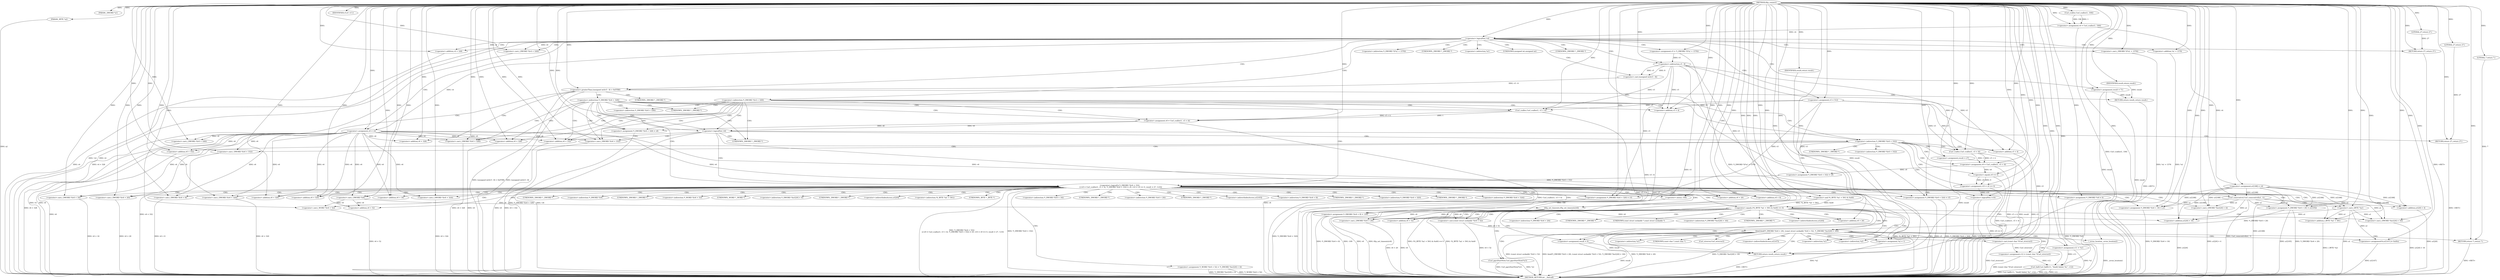 digraph tftp_connect {  
"1000110" [label = "(METHOD,tftp_connect)" ]
"1000382" [label = "(METHOD_RETURN,int __fastcall)" ]
"1000111" [label = "(PARAM,_DWORD *a1)" ]
"1000112" [label = "(PARAM,_BYTE *a2)" ]
"1000123" [label = "(<operator>.assignment,v4 = Curl_ccalloc(1, 336))" ]
"1000125" [label = "(Curl_ccalloc,Curl_ccalloc(1, 336))" ]
"1000128" [label = "(<operator>.assignment,a1[188] = v4)" ]
"1000134" [label = "(<operator>.logicalNot,!v4)" ]
"1000136" [label = "(RETURN,return 27;,return 27;)" ]
"1000137" [label = "(LITERAL,27,return 27;)" ]
"1000138" [label = "(<operator>.assignment,v5 = *(_DWORD *)(*a1 + 1576))" ]
"1000141" [label = "(<operator>.cast,(_DWORD *)(*a1 + 1576))" ]
"1000143" [label = "(<operator>.addition,*a1 + 1576)" ]
"1000147" [label = "(<operator>.assignment,v6 = v4)" ]
"1000151" [label = "(IDENTIFIER,v5,if ( v5 ))" ]
"1000153" [label = "(<operator>.assignment,result = 71)" ]
"1000157" [label = "(<operator>.greaterThan,(unsigned int)(v5 - 8) > 0xFFB0)" ]
"1000158" [label = "(<operator>.cast,(unsigned int)(v5 - 8))" ]
"1000160" [label = "(<operator>.subtraction,v5 - 8)" ]
"1000164" [label = "(RETURN,return result;,return result;)" ]
"1000165" [label = "(IDENTIFIER,result,return result;)" ]
"1000168" [label = "(<operator>.cast,(_DWORD *)(v6 + 328))" ]
"1000170" [label = "(<operator>.addition,v6 + 328)" ]
"1000176" [label = "(<operator>.assignment,v5 = 512)" ]
"1000181" [label = "(<operator>.cast,(_DWORD *)(v4 + 328))" ]
"1000183" [label = "(<operator>.addition,v4 + 328)" ]
"1000187" [label = "(<operator>.assignment,v8 = Curl_ccalloc(1, v5 + 4))" ]
"1000189" [label = "(Curl_ccalloc,Curl_ccalloc(1, v5 + 4))" ]
"1000191" [label = "(<operator>.addition,v5 + 4)" ]
"1000194" [label = "(<operator>.assignment,*(_DWORD *)(v6 + 328) = v8)" ]
"1000196" [label = "(<operator>.cast,(_DWORD *)(v6 + 328))" ]
"1000198" [label = "(<operator>.addition,v6 + 328)" ]
"1000203" [label = "(<operator>.logicalNot,!v8)" ]
"1000205" [label = "(RETURN,return 27;,return 27;)" ]
"1000206" [label = "(LITERAL,27,return 27;)" ]
"1000209" [label = "(<operator>.logicalOr,*(_DWORD *)(v6 + 332)\n    || (v9 = Curl_ccalloc(1, v5 + 4), *(_DWORD *)(v6 + 332) = v9, v10 = v9 == 0, result = 27, !v10))" ]
"1000211" [label = "(<operator>.cast,(_DWORD *)(v6 + 332))" ]
"1000213" [label = "(<operator>.addition,v6 + 332)" ]
"1000217" [label = "(<operator>.assignment,v9 = Curl_ccalloc(1, v5 + 4))" ]
"1000219" [label = "(Curl_ccalloc,Curl_ccalloc(1, v5 + 4))" ]
"1000221" [label = "(<operator>.addition,v5 + 4)" ]
"1000225" [label = "(<operator>.assignment,*(_DWORD *)(v6 + 332) = v9)" ]
"1000227" [label = "(<operator>.cast,(_DWORD *)(v6 + 332))" ]
"1000229" [label = "(<operator>.addition,v6 + 332)" ]
"1000234" [label = "(<operator>.assignment,v10 = v9 == 0)" ]
"1000236" [label = "(<operator>.equals,v9 == 0)" ]
"1000240" [label = "(<operator>.assignment,result = 27)" ]
"1000243" [label = "(<operator>.logicalNot,!v10)" ]
"1000246" [label = "(Curl_conncontrol,Curl_conncontrol(a1, 1))" ]
"1000249" [label = "(<operator>.assignment,*(_DWORD *)(v6 + 16) = a1)" ]
"1000251" [label = "(<operator>.cast,(_DWORD *)(v6 + 16))" ]
"1000253" [label = "(<operator>.addition,v6 + 16)" ]
"1000257" [label = "(<operator>.assignment,*(_DWORD *)(v6 + 20) = a1[105])" ]
"1000259" [label = "(<operator>.cast,(_DWORD *)(v6 + 20))" ]
"1000261" [label = "(<operator>.addition,v6 + 20)" ]
"1000267" [label = "(<operator>.assignment,*(_DWORD *)(v6 + 8) = -100)" ]
"1000269" [label = "(<operator>.cast,(_DWORD *)(v6 + 8))" ]
"1000271" [label = "(<operator>.addition,v6 + 8)" ]
"1000274" [label = "(<operator>.minus,-100)" ]
"1000276" [label = "(<operator>.assignment,*(_DWORD *)(v6 + 320) = v5)" ]
"1000278" [label = "(<operator>.cast,(_DWORD *)(v6 + 320))" ]
"1000280" [label = "(<operator>.addition,v6 + 320)" ]
"1000284" [label = "(<operator>.assignment,*(_DWORD *)(v6 + 324) = v5)" ]
"1000286" [label = "(<operator>.cast,(_DWORD *)(v6 + 324))" ]
"1000288" [label = "(<operator>.addition,v6 + 324)" ]
"1000292" [label = "(<operator>.assignment,*(_DWORD *)v6 = 0)" ]
"1000294" [label = "(<operator>.cast,(_DWORD *)v6)" ]
"1000298" [label = "(<operator>.assignment,*(_WORD *)(v6 + 52) = *(_DWORD *)(a1[20] + 4))" ]
"1000300" [label = "(<operator>.cast,(_WORD *)(v6 + 52))" ]
"1000302" [label = "(<operator>.addition,v6 + 52)" ]
"1000306" [label = "(<operator>.cast,(_DWORD *)(a1[20] + 4))" ]
"1000308" [label = "(<operator>.addition,a1[20] + 4)" ]
"1000313" [label = "(tftp_set_timeouts,tftp_set_timeouts(v6))" ]
"1000316" [label = "(<operator>.equals,(*((_BYTE *)a1 + 591) & 0x40) == 0)" ]
"1000317" [label = "(<operator>.and,*((_BYTE *)a1 + 591) & 0x40)" ]
"1000319" [label = "(<operator>.addition,(_BYTE *)a1 + 591)" ]
"1000320" [label = "(<operator>.cast,(_BYTE *)a1)" ]
"1000328" [label = "(bind,bind(*(_DWORD *)(v6 + 20), (const struct sockaddr *)(v6 + 52), *(_DWORD *)(a1[20] + 16)))" ]
"1000330" [label = "(<operator>.cast,(_DWORD *)(v6 + 20))" ]
"1000332" [label = "(<operator>.addition,v6 + 20)" ]
"1000335" [label = "(<operator>.cast,(const struct sockaddr *)(v6 + 52))" ]
"1000337" [label = "(<operator>.addition,v6 + 52)" ]
"1000341" [label = "(<operator>.cast,(_DWORD *)(a1[20] + 16))" ]
"1000343" [label = "(<operator>.addition,a1[20] + 16)" ]
"1000349" [label = "(<operator>.assignment,v11 = *a1)" ]
"1000353" [label = "(_errno_location,_errno_location())" ]
"1000354" [label = "(<operator>.assignment,v12 = (const char *)Curl_strerror())" ]
"1000356" [label = "(<operator>.cast,(const char *)Curl_strerror())" ]
"1000359" [label = "(Curl_failf,Curl_failf(v11, \"bind() failed; %s\", v12))" ]
"1000363" [label = "(RETURN,return 7;,return 7;)" ]
"1000364" [label = "(LITERAL,7,return 7;)" ]
"1000365" [label = "(<operators>.assignmentOr,a1[147] |= 0x40u)" ]
"1000370" [label = "(Curl_pgrsStartNow,Curl_pgrsStartNow(*a1))" ]
"1000373" [label = "(<operator>.assignment,*a2 = 1)" ]
"1000377" [label = "(<operator>.assignment,result = 0)" ]
"1000380" [label = "(RETURN,return result;,return result;)" ]
"1000381" [label = "(IDENTIFIER,result,return result;)" ]
"1000140" [label = "(<operator>.indirection,*(_DWORD *)(*a1 + 1576))" ]
"1000142" [label = "(UNKNOWN,_DWORD *,_DWORD *)" ]
"1000144" [label = "(<operator>.indirection,*a1)" ]
"1000159" [label = "(UNKNOWN,unsigned int,unsigned int)" ]
"1000167" [label = "(<operator>.indirection,*(_DWORD *)(v6 + 328))" ]
"1000169" [label = "(UNKNOWN,_DWORD *,_DWORD *)" ]
"1000180" [label = "(<operator>.indirection,*(_DWORD *)(v4 + 328))" ]
"1000182" [label = "(UNKNOWN,_DWORD *,_DWORD *)" ]
"1000195" [label = "(<operator>.indirection,*(_DWORD *)(v6 + 328))" ]
"1000197" [label = "(UNKNOWN,_DWORD *,_DWORD *)" ]
"1000210" [label = "(<operator>.indirection,*(_DWORD *)(v6 + 332))" ]
"1000212" [label = "(UNKNOWN,_DWORD *,_DWORD *)" ]
"1000226" [label = "(<operator>.indirection,*(_DWORD *)(v6 + 332))" ]
"1000228" [label = "(UNKNOWN,_DWORD *,_DWORD *)" ]
"1000250" [label = "(<operator>.indirection,*(_DWORD *)(v6 + 16))" ]
"1000252" [label = "(UNKNOWN,_DWORD *,_DWORD *)" ]
"1000258" [label = "(<operator>.indirection,*(_DWORD *)(v6 + 20))" ]
"1000260" [label = "(UNKNOWN,_DWORD *,_DWORD *)" ]
"1000264" [label = "(<operator>.indirectIndexAccess,a1[105])" ]
"1000268" [label = "(<operator>.indirection,*(_DWORD *)(v6 + 8))" ]
"1000270" [label = "(UNKNOWN,_DWORD *,_DWORD *)" ]
"1000277" [label = "(<operator>.indirection,*(_DWORD *)(v6 + 320))" ]
"1000279" [label = "(UNKNOWN,_DWORD *,_DWORD *)" ]
"1000285" [label = "(<operator>.indirection,*(_DWORD *)(v6 + 324))" ]
"1000287" [label = "(UNKNOWN,_DWORD *,_DWORD *)" ]
"1000293" [label = "(<operator>.indirection,*(_DWORD *)v6)" ]
"1000295" [label = "(UNKNOWN,_DWORD *,_DWORD *)" ]
"1000299" [label = "(<operator>.indirection,*(_WORD *)(v6 + 52))" ]
"1000301" [label = "(UNKNOWN,_WORD *,_WORD *)" ]
"1000305" [label = "(<operator>.indirection,*(_DWORD *)(a1[20] + 4))" ]
"1000307" [label = "(UNKNOWN,_DWORD *,_DWORD *)" ]
"1000309" [label = "(<operator>.indirectIndexAccess,a1[20])" ]
"1000318" [label = "(<operator>.indirection,*((_BYTE *)a1 + 591))" ]
"1000321" [label = "(UNKNOWN,_BYTE *,_BYTE *)" ]
"1000329" [label = "(<operator>.indirection,*(_DWORD *)(v6 + 20))" ]
"1000331" [label = "(UNKNOWN,_DWORD *,_DWORD *)" ]
"1000336" [label = "(UNKNOWN,const struct sockaddr *,const struct sockaddr *)" ]
"1000340" [label = "(<operator>.indirection,*(_DWORD *)(a1[20] + 16))" ]
"1000342" [label = "(UNKNOWN,_DWORD *,_DWORD *)" ]
"1000344" [label = "(<operator>.indirectIndexAccess,a1[20])" ]
"1000351" [label = "(<operator>.indirection,*a1)" ]
"1000357" [label = "(UNKNOWN,const char *,const char *)" ]
"1000358" [label = "(Curl_strerror,Curl_strerror())" ]
"1000366" [label = "(<operator>.indirectIndexAccess,a1[147])" ]
"1000371" [label = "(<operator>.indirection,*a1)" ]
"1000374" [label = "(<operator>.indirection,*a2)" ]
  "1000143" -> "1000382"  [ label = "DDG: *a1"] 
  "1000243" -> "1000382"  [ label = "DDG: !v10"] 
  "1000160" -> "1000382"  [ label = "DDG: v5"] 
  "1000141" -> "1000382"  [ label = "DDG: *a1 + 1576"] 
  "1000373" -> "1000382"  [ label = "DDG: *a2"] 
  "1000316" -> "1000382"  [ label = "DDG: (*((_BYTE *)a1 + 591) & 0x40) == 0"] 
  "1000189" -> "1000382"  [ label = "DDG: v5 + 4"] 
  "1000328" -> "1000382"  [ label = "DDG: (const struct sockaddr *)(v6 + 52)"] 
  "1000320" -> "1000382"  [ label = "DDG: a1"] 
  "1000198" -> "1000382"  [ label = "DDG: v6"] 
  "1000203" -> "1000382"  [ label = "DDG: !v8"] 
  "1000187" -> "1000382"  [ label = "DDG: Curl_ccalloc(1, v5 + 4)"] 
  "1000243" -> "1000382"  [ label = "DDG: v10"] 
  "1000343" -> "1000382"  [ label = "DDG: a1[20]"] 
  "1000353" -> "1000382"  [ label = "DDG: _errno_location()"] 
  "1000335" -> "1000382"  [ label = "DDG: v6 + 52"] 
  "1000306" -> "1000382"  [ label = "DDG: a1[20] + 4"] 
  "1000183" -> "1000382"  [ label = "DDG: v4"] 
  "1000211" -> "1000382"  [ label = "DDG: v6 + 332"] 
  "1000349" -> "1000382"  [ label = "DDG: *a1"] 
  "1000257" -> "1000382"  [ label = "DDG: *(_DWORD *)(v6 + 20)"] 
  "1000229" -> "1000382"  [ label = "DDG: v6"] 
  "1000246" -> "1000382"  [ label = "DDG: Curl_conncontrol(a1, 1)"] 
  "1000157" -> "1000382"  [ label = "DDG: (unsigned int)(v5 - 8) > 0xFFB0"] 
  "1000313" -> "1000382"  [ label = "DDG: tftp_set_timeouts(v6)"] 
  "1000227" -> "1000382"  [ label = "DDG: v6 + 332"] 
  "1000219" -> "1000382"  [ label = "DDG: v5 + 4"] 
  "1000354" -> "1000382"  [ label = "DDG: (const char *)Curl_strerror()"] 
  "1000319" -> "1000382"  [ label = "DDG: (_BYTE *)a1"] 
  "1000267" -> "1000382"  [ label = "DDG: -100"] 
  "1000134" -> "1000382"  [ label = "DDG: !v4"] 
  "1000370" -> "1000382"  [ label = "DDG: Curl_pgrsStartNow(*a1)"] 
  "1000213" -> "1000382"  [ label = "DDG: v6"] 
  "1000240" -> "1000382"  [ label = "DDG: result"] 
  "1000300" -> "1000382"  [ label = "DDG: v6 + 52"] 
  "1000249" -> "1000382"  [ label = "DDG: *(_DWORD *)(v6 + 16)"] 
  "1000267" -> "1000382"  [ label = "DDG: *(_DWORD *)(v6 + 8)"] 
  "1000181" -> "1000382"  [ label = "DDG: v4 + 328"] 
  "1000147" -> "1000382"  [ label = "DDG: v4"] 
  "1000203" -> "1000382"  [ label = "DDG: v8"] 
  "1000147" -> "1000382"  [ label = "DDG: v6"] 
  "1000251" -> "1000382"  [ label = "DDG: v6 + 16"] 
  "1000234" -> "1000382"  [ label = "DDG: v9 == 0"] 
  "1000157" -> "1000382"  [ label = "DDG: (unsigned int)(v5 - 8)"] 
  "1000236" -> "1000382"  [ label = "DDG: v9"] 
  "1000276" -> "1000382"  [ label = "DDG: *(_DWORD *)(v6 + 320)"] 
  "1000269" -> "1000382"  [ label = "DDG: v6 + 8"] 
  "1000377" -> "1000382"  [ label = "DDG: result"] 
  "1000292" -> "1000382"  [ label = "DDG: *(_DWORD *)v6"] 
  "1000286" -> "1000382"  [ label = "DDG: v6 + 324"] 
  "1000359" -> "1000382"  [ label = "DDG: Curl_failf(v11, \"bind() failed; %s\", v12)"] 
  "1000221" -> "1000382"  [ label = "DDG: v5"] 
  "1000313" -> "1000382"  [ label = "DDG: v6"] 
  "1000259" -> "1000382"  [ label = "DDG: v6 + 20"] 
  "1000341" -> "1000382"  [ label = "DDG: a1[20] + 16"] 
  "1000168" -> "1000382"  [ label = "DDG: v6 + 328"] 
  "1000284" -> "1000382"  [ label = "DDG: v5"] 
  "1000365" -> "1000382"  [ label = "DDG: a1[147]"] 
  "1000196" -> "1000382"  [ label = "DDG: v6 + 328"] 
  "1000316" -> "1000382"  [ label = "DDG: *((_BYTE *)a1 + 591) & 0x40"] 
  "1000330" -> "1000382"  [ label = "DDG: v6 + 20"] 
  "1000209" -> "1000382"  [ label = "DDG: *(_DWORD *)(v6 + 332)\n    || (v9 = Curl_ccalloc(1, v5 + 4), *(_DWORD *)(v6 + 332) = v9, v10 = v9 == 0, result = 27, !v10)"] 
  "1000134" -> "1000382"  [ label = "DDG: v4"] 
  "1000123" -> "1000382"  [ label = "DDG: Curl_ccalloc(1, 336)"] 
  "1000191" -> "1000382"  [ label = "DDG: v5"] 
  "1000278" -> "1000382"  [ label = "DDG: v6 + 320"] 
  "1000328" -> "1000382"  [ label = "DDG: bind(*(_DWORD *)(v6 + 20), (const struct sockaddr *)(v6 + 52), *(_DWORD *)(a1[20] + 16))"] 
  "1000328" -> "1000382"  [ label = "DDG: *(_DWORD *)(v6 + 20)"] 
  "1000176" -> "1000382"  [ label = "DDG: v5"] 
  "1000298" -> "1000382"  [ label = "DDG: *(_WORD *)(v6 + 52)"] 
  "1000138" -> "1000382"  [ label = "DDG: *(_DWORD *)(*a1 + 1576)"] 
  "1000257" -> "1000382"  [ label = "DDG: a1[105]"] 
  "1000298" -> "1000382"  [ label = "DDG: *(_DWORD *)(a1[20] + 4)"] 
  "1000128" -> "1000382"  [ label = "DDG: a1[188]"] 
  "1000209" -> "1000382"  [ label = "DDG: *(_DWORD *)(v6 + 332)"] 
  "1000112" -> "1000382"  [ label = "DDG: a2"] 
  "1000158" -> "1000382"  [ label = "DDG: v5 - 8"] 
  "1000328" -> "1000382"  [ label = "DDG: *(_DWORD *)(a1[20] + 16)"] 
  "1000308" -> "1000382"  [ label = "DDG: a1[20]"] 
  "1000194" -> "1000382"  [ label = "DDG: *(_DWORD *)(v6 + 328)"] 
  "1000317" -> "1000382"  [ label = "DDG: *((_BYTE *)a1 + 591)"] 
  "1000153" -> "1000382"  [ label = "DDG: result"] 
  "1000370" -> "1000382"  [ label = "DDG: *a1"] 
  "1000337" -> "1000382"  [ label = "DDG: v6"] 
  "1000356" -> "1000382"  [ label = "DDG: Curl_strerror()"] 
  "1000359" -> "1000382"  [ label = "DDG: v12"] 
  "1000284" -> "1000382"  [ label = "DDG: *(_DWORD *)(v6 + 324)"] 
  "1000217" -> "1000382"  [ label = "DDG: Curl_ccalloc(1, v5 + 4)"] 
  "1000359" -> "1000382"  [ label = "DDG: v11"] 
  "1000205" -> "1000382"  [ label = "DDG: <RET>"] 
  "1000136" -> "1000382"  [ label = "DDG: <RET>"] 
  "1000380" -> "1000382"  [ label = "DDG: <RET>"] 
  "1000363" -> "1000382"  [ label = "DDG: <RET>"] 
  "1000164" -> "1000382"  [ label = "DDG: <RET>"] 
  "1000110" -> "1000111"  [ label = "DDG: "] 
  "1000110" -> "1000112"  [ label = "DDG: "] 
  "1000125" -> "1000123"  [ label = "DDG: 1"] 
  "1000125" -> "1000123"  [ label = "DDG: 336"] 
  "1000110" -> "1000123"  [ label = "DDG: "] 
  "1000110" -> "1000125"  [ label = "DDG: "] 
  "1000123" -> "1000128"  [ label = "DDG: v4"] 
  "1000110" -> "1000128"  [ label = "DDG: "] 
  "1000110" -> "1000134"  [ label = "DDG: "] 
  "1000123" -> "1000134"  [ label = "DDG: v4"] 
  "1000137" -> "1000136"  [ label = "DDG: 27"] 
  "1000110" -> "1000136"  [ label = "DDG: "] 
  "1000110" -> "1000137"  [ label = "DDG: "] 
  "1000110" -> "1000138"  [ label = "DDG: "] 
  "1000110" -> "1000141"  [ label = "DDG: "] 
  "1000110" -> "1000143"  [ label = "DDG: "] 
  "1000134" -> "1000147"  [ label = "DDG: v4"] 
  "1000110" -> "1000147"  [ label = "DDG: "] 
  "1000110" -> "1000151"  [ label = "DDG: "] 
  "1000110" -> "1000153"  [ label = "DDG: "] 
  "1000158" -> "1000157"  [ label = "DDG: v5 - 8"] 
  "1000160" -> "1000158"  [ label = "DDG: v5"] 
  "1000160" -> "1000158"  [ label = "DDG: 8"] 
  "1000138" -> "1000160"  [ label = "DDG: v5"] 
  "1000110" -> "1000160"  [ label = "DDG: "] 
  "1000110" -> "1000157"  [ label = "DDG: "] 
  "1000165" -> "1000164"  [ label = "DDG: result"] 
  "1000153" -> "1000164"  [ label = "DDG: result"] 
  "1000110" -> "1000165"  [ label = "DDG: "] 
  "1000147" -> "1000168"  [ label = "DDG: v6"] 
  "1000110" -> "1000168"  [ label = "DDG: "] 
  "1000147" -> "1000170"  [ label = "DDG: v6"] 
  "1000110" -> "1000170"  [ label = "DDG: "] 
  "1000110" -> "1000176"  [ label = "DDG: "] 
  "1000110" -> "1000181"  [ label = "DDG: "] 
  "1000134" -> "1000181"  [ label = "DDG: v4"] 
  "1000110" -> "1000183"  [ label = "DDG: "] 
  "1000134" -> "1000183"  [ label = "DDG: v4"] 
  "1000189" -> "1000187"  [ label = "DDG: 1"] 
  "1000189" -> "1000187"  [ label = "DDG: v5 + 4"] 
  "1000110" -> "1000187"  [ label = "DDG: "] 
  "1000110" -> "1000189"  [ label = "DDG: "] 
  "1000160" -> "1000189"  [ label = "DDG: v5"] 
  "1000176" -> "1000189"  [ label = "DDG: v5"] 
  "1000160" -> "1000191"  [ label = "DDG: v5"] 
  "1000176" -> "1000191"  [ label = "DDG: v5"] 
  "1000110" -> "1000191"  [ label = "DDG: "] 
  "1000187" -> "1000194"  [ label = "DDG: v8"] 
  "1000110" -> "1000194"  [ label = "DDG: "] 
  "1000147" -> "1000196"  [ label = "DDG: v6"] 
  "1000110" -> "1000196"  [ label = "DDG: "] 
  "1000147" -> "1000198"  [ label = "DDG: v6"] 
  "1000110" -> "1000198"  [ label = "DDG: "] 
  "1000110" -> "1000203"  [ label = "DDG: "] 
  "1000187" -> "1000203"  [ label = "DDG: v8"] 
  "1000206" -> "1000205"  [ label = "DDG: 27"] 
  "1000110" -> "1000205"  [ label = "DDG: "] 
  "1000110" -> "1000206"  [ label = "DDG: "] 
  "1000225" -> "1000209"  [ label = "DDG: *(_DWORD *)(v6 + 332)"] 
  "1000147" -> "1000211"  [ label = "DDG: v6"] 
  "1000110" -> "1000211"  [ label = "DDG: "] 
  "1000147" -> "1000213"  [ label = "DDG: v6"] 
  "1000110" -> "1000213"  [ label = "DDG: "] 
  "1000219" -> "1000217"  [ label = "DDG: 1"] 
  "1000219" -> "1000217"  [ label = "DDG: v5 + 4"] 
  "1000110" -> "1000217"  [ label = "DDG: "] 
  "1000110" -> "1000219"  [ label = "DDG: "] 
  "1000160" -> "1000219"  [ label = "DDG: v5"] 
  "1000176" -> "1000219"  [ label = "DDG: v5"] 
  "1000160" -> "1000221"  [ label = "DDG: v5"] 
  "1000176" -> "1000221"  [ label = "DDG: v5"] 
  "1000110" -> "1000221"  [ label = "DDG: "] 
  "1000217" -> "1000225"  [ label = "DDG: v9"] 
  "1000110" -> "1000225"  [ label = "DDG: "] 
  "1000110" -> "1000227"  [ label = "DDG: "] 
  "1000147" -> "1000227"  [ label = "DDG: v6"] 
  "1000110" -> "1000229"  [ label = "DDG: "] 
  "1000147" -> "1000229"  [ label = "DDG: v6"] 
  "1000236" -> "1000234"  [ label = "DDG: v9"] 
  "1000236" -> "1000234"  [ label = "DDG: 0"] 
  "1000110" -> "1000234"  [ label = "DDG: "] 
  "1000110" -> "1000236"  [ label = "DDG: "] 
  "1000217" -> "1000236"  [ label = "DDG: v9"] 
  "1000110" -> "1000240"  [ label = "DDG: "] 
  "1000234" -> "1000243"  [ label = "DDG: v10"] 
  "1000110" -> "1000243"  [ label = "DDG: "] 
  "1000128" -> "1000246"  [ label = "DDG: a1[188]"] 
  "1000110" -> "1000246"  [ label = "DDG: "] 
  "1000246" -> "1000249"  [ label = "DDG: a1"] 
  "1000128" -> "1000249"  [ label = "DDG: a1[188]"] 
  "1000110" -> "1000249"  [ label = "DDG: "] 
  "1000110" -> "1000251"  [ label = "DDG: "] 
  "1000147" -> "1000251"  [ label = "DDG: v6"] 
  "1000110" -> "1000253"  [ label = "DDG: "] 
  "1000147" -> "1000253"  [ label = "DDG: v6"] 
  "1000246" -> "1000257"  [ label = "DDG: a1"] 
  "1000128" -> "1000257"  [ label = "DDG: a1[188]"] 
  "1000110" -> "1000257"  [ label = "DDG: "] 
  "1000110" -> "1000259"  [ label = "DDG: "] 
  "1000147" -> "1000259"  [ label = "DDG: v6"] 
  "1000110" -> "1000261"  [ label = "DDG: "] 
  "1000147" -> "1000261"  [ label = "DDG: v6"] 
  "1000274" -> "1000267"  [ label = "DDG: 100"] 
  "1000110" -> "1000269"  [ label = "DDG: "] 
  "1000147" -> "1000269"  [ label = "DDG: v6"] 
  "1000110" -> "1000271"  [ label = "DDG: "] 
  "1000147" -> "1000271"  [ label = "DDG: v6"] 
  "1000110" -> "1000274"  [ label = "DDG: "] 
  "1000160" -> "1000276"  [ label = "DDG: v5"] 
  "1000176" -> "1000276"  [ label = "DDG: v5"] 
  "1000110" -> "1000276"  [ label = "DDG: "] 
  "1000110" -> "1000278"  [ label = "DDG: "] 
  "1000147" -> "1000278"  [ label = "DDG: v6"] 
  "1000110" -> "1000280"  [ label = "DDG: "] 
  "1000147" -> "1000280"  [ label = "DDG: v6"] 
  "1000110" -> "1000284"  [ label = "DDG: "] 
  "1000160" -> "1000284"  [ label = "DDG: v5"] 
  "1000176" -> "1000284"  [ label = "DDG: v5"] 
  "1000110" -> "1000286"  [ label = "DDG: "] 
  "1000147" -> "1000286"  [ label = "DDG: v6"] 
  "1000110" -> "1000288"  [ label = "DDG: "] 
  "1000147" -> "1000288"  [ label = "DDG: v6"] 
  "1000110" -> "1000292"  [ label = "DDG: "] 
  "1000110" -> "1000294"  [ label = "DDG: "] 
  "1000147" -> "1000294"  [ label = "DDG: v6"] 
  "1000294" -> "1000300"  [ label = "DDG: v6"] 
  "1000110" -> "1000300"  [ label = "DDG: "] 
  "1000294" -> "1000302"  [ label = "DDG: v6"] 
  "1000110" -> "1000302"  [ label = "DDG: "] 
  "1000246" -> "1000306"  [ label = "DDG: a1"] 
  "1000128" -> "1000306"  [ label = "DDG: a1[188]"] 
  "1000110" -> "1000306"  [ label = "DDG: "] 
  "1000246" -> "1000308"  [ label = "DDG: a1"] 
  "1000128" -> "1000308"  [ label = "DDG: a1[188]"] 
  "1000110" -> "1000308"  [ label = "DDG: "] 
  "1000110" -> "1000313"  [ label = "DDG: "] 
  "1000294" -> "1000313"  [ label = "DDG: v6"] 
  "1000317" -> "1000316"  [ label = "DDG: *((_BYTE *)a1 + 591)"] 
  "1000317" -> "1000316"  [ label = "DDG: 0x40"] 
  "1000320" -> "1000319"  [ label = "DDG: a1"] 
  "1000128" -> "1000320"  [ label = "DDG: a1[188]"] 
  "1000110" -> "1000320"  [ label = "DDG: "] 
  "1000246" -> "1000320"  [ label = "DDG: a1"] 
  "1000110" -> "1000319"  [ label = "DDG: "] 
  "1000110" -> "1000317"  [ label = "DDG: "] 
  "1000110" -> "1000316"  [ label = "DDG: "] 
  "1000257" -> "1000328"  [ label = "DDG: *(_DWORD *)(v6 + 20)"] 
  "1000313" -> "1000330"  [ label = "DDG: v6"] 
  "1000110" -> "1000330"  [ label = "DDG: "] 
  "1000313" -> "1000332"  [ label = "DDG: v6"] 
  "1000110" -> "1000332"  [ label = "DDG: "] 
  "1000335" -> "1000328"  [ label = "DDG: v6 + 52"] 
  "1000110" -> "1000335"  [ label = "DDG: "] 
  "1000313" -> "1000335"  [ label = "DDG: v6"] 
  "1000110" -> "1000337"  [ label = "DDG: "] 
  "1000313" -> "1000337"  [ label = "DDG: v6"] 
  "1000320" -> "1000341"  [ label = "DDG: a1"] 
  "1000246" -> "1000341"  [ label = "DDG: a1"] 
  "1000128" -> "1000341"  [ label = "DDG: a1[188]"] 
  "1000110" -> "1000341"  [ label = "DDG: "] 
  "1000320" -> "1000343"  [ label = "DDG: a1"] 
  "1000246" -> "1000343"  [ label = "DDG: a1"] 
  "1000128" -> "1000343"  [ label = "DDG: a1[188]"] 
  "1000110" -> "1000343"  [ label = "DDG: "] 
  "1000110" -> "1000349"  [ label = "DDG: "] 
  "1000110" -> "1000353"  [ label = "DDG: "] 
  "1000356" -> "1000354"  [ label = "DDG: Curl_strerror()"] 
  "1000110" -> "1000354"  [ label = "DDG: "] 
  "1000110" -> "1000356"  [ label = "DDG: "] 
  "1000349" -> "1000359"  [ label = "DDG: v11"] 
  "1000110" -> "1000359"  [ label = "DDG: "] 
  "1000354" -> "1000359"  [ label = "DDG: v12"] 
  "1000364" -> "1000363"  [ label = "DDG: 7"] 
  "1000110" -> "1000363"  [ label = "DDG: "] 
  "1000110" -> "1000364"  [ label = "DDG: "] 
  "1000110" -> "1000365"  [ label = "DDG: "] 
  "1000320" -> "1000365"  [ label = "DDG: a1"] 
  "1000110" -> "1000373"  [ label = "DDG: "] 
  "1000110" -> "1000377"  [ label = "DDG: "] 
  "1000381" -> "1000380"  [ label = "DDG: result"] 
  "1000240" -> "1000380"  [ label = "DDG: result"] 
  "1000377" -> "1000380"  [ label = "DDG: result"] 
  "1000153" -> "1000380"  [ label = "DDG: result"] 
  "1000110" -> "1000381"  [ label = "DDG: "] 
  "1000134" -> "1000144"  [ label = "CDG: "] 
  "1000134" -> "1000143"  [ label = "CDG: "] 
  "1000134" -> "1000142"  [ label = "CDG: "] 
  "1000134" -> "1000141"  [ label = "CDG: "] 
  "1000134" -> "1000140"  [ label = "CDG: "] 
  "1000134" -> "1000138"  [ label = "CDG: "] 
  "1000134" -> "1000136"  [ label = "CDG: "] 
  "1000134" -> "1000147"  [ label = "CDG: "] 
  "1000134" -> "1000160"  [ label = "CDG: "] 
  "1000134" -> "1000159"  [ label = "CDG: "] 
  "1000134" -> "1000158"  [ label = "CDG: "] 
  "1000134" -> "1000157"  [ label = "CDG: "] 
  "1000134" -> "1000153"  [ label = "CDG: "] 
  "1000134" -> "1000176"  [ label = "CDG: "] 
  "1000134" -> "1000183"  [ label = "CDG: "] 
  "1000134" -> "1000182"  [ label = "CDG: "] 
  "1000134" -> "1000181"  [ label = "CDG: "] 
  "1000134" -> "1000180"  [ label = "CDG: "] 
  "1000157" -> "1000170"  [ label = "CDG: "] 
  "1000157" -> "1000169"  [ label = "CDG: "] 
  "1000157" -> "1000168"  [ label = "CDG: "] 
  "1000157" -> "1000167"  [ label = "CDG: "] 
  "1000157" -> "1000164"  [ label = "CDG: "] 
  "1000167" -> "1000191"  [ label = "CDG: "] 
  "1000167" -> "1000189"  [ label = "CDG: "] 
  "1000167" -> "1000187"  [ label = "CDG: "] 
  "1000167" -> "1000203"  [ label = "CDG: "] 
  "1000167" -> "1000198"  [ label = "CDG: "] 
  "1000167" -> "1000197"  [ label = "CDG: "] 
  "1000167" -> "1000196"  [ label = "CDG: "] 
  "1000167" -> "1000195"  [ label = "CDG: "] 
  "1000167" -> "1000194"  [ label = "CDG: "] 
  "1000167" -> "1000213"  [ label = "CDG: "] 
  "1000167" -> "1000212"  [ label = "CDG: "] 
  "1000167" -> "1000211"  [ label = "CDG: "] 
  "1000167" -> "1000210"  [ label = "CDG: "] 
  "1000167" -> "1000209"  [ label = "CDG: "] 
  "1000180" -> "1000191"  [ label = "CDG: "] 
  "1000180" -> "1000189"  [ label = "CDG: "] 
  "1000180" -> "1000187"  [ label = "CDG: "] 
  "1000180" -> "1000203"  [ label = "CDG: "] 
  "1000180" -> "1000198"  [ label = "CDG: "] 
  "1000180" -> "1000197"  [ label = "CDG: "] 
  "1000180" -> "1000196"  [ label = "CDG: "] 
  "1000180" -> "1000195"  [ label = "CDG: "] 
  "1000180" -> "1000194"  [ label = "CDG: "] 
  "1000180" -> "1000213"  [ label = "CDG: "] 
  "1000180" -> "1000212"  [ label = "CDG: "] 
  "1000180" -> "1000211"  [ label = "CDG: "] 
  "1000180" -> "1000210"  [ label = "CDG: "] 
  "1000180" -> "1000209"  [ label = "CDG: "] 
  "1000203" -> "1000205"  [ label = "CDG: "] 
  "1000203" -> "1000213"  [ label = "CDG: "] 
  "1000203" -> "1000212"  [ label = "CDG: "] 
  "1000203" -> "1000211"  [ label = "CDG: "] 
  "1000203" -> "1000210"  [ label = "CDG: "] 
  "1000203" -> "1000209"  [ label = "CDG: "] 
  "1000209" -> "1000253"  [ label = "CDG: "] 
  "1000209" -> "1000252"  [ label = "CDG: "] 
  "1000209" -> "1000251"  [ label = "CDG: "] 
  "1000209" -> "1000250"  [ label = "CDG: "] 
  "1000209" -> "1000249"  [ label = "CDG: "] 
  "1000209" -> "1000246"  [ label = "CDG: "] 
  "1000209" -> "1000271"  [ label = "CDG: "] 
  "1000209" -> "1000270"  [ label = "CDG: "] 
  "1000209" -> "1000269"  [ label = "CDG: "] 
  "1000209" -> "1000268"  [ label = "CDG: "] 
  "1000209" -> "1000267"  [ label = "CDG: "] 
  "1000209" -> "1000264"  [ label = "CDG: "] 
  "1000209" -> "1000261"  [ label = "CDG: "] 
  "1000209" -> "1000260"  [ label = "CDG: "] 
  "1000209" -> "1000259"  [ label = "CDG: "] 
  "1000209" -> "1000258"  [ label = "CDG: "] 
  "1000209" -> "1000257"  [ label = "CDG: "] 
  "1000209" -> "1000288"  [ label = "CDG: "] 
  "1000209" -> "1000287"  [ label = "CDG: "] 
  "1000209" -> "1000286"  [ label = "CDG: "] 
  "1000209" -> "1000285"  [ label = "CDG: "] 
  "1000209" -> "1000284"  [ label = "CDG: "] 
  "1000209" -> "1000280"  [ label = "CDG: "] 
  "1000209" -> "1000279"  [ label = "CDG: "] 
  "1000209" -> "1000278"  [ label = "CDG: "] 
  "1000209" -> "1000277"  [ label = "CDG: "] 
  "1000209" -> "1000276"  [ label = "CDG: "] 
  "1000209" -> "1000274"  [ label = "CDG: "] 
  "1000209" -> "1000302"  [ label = "CDG: "] 
  "1000209" -> "1000301"  [ label = "CDG: "] 
  "1000209" -> "1000300"  [ label = "CDG: "] 
  "1000209" -> "1000299"  [ label = "CDG: "] 
  "1000209" -> "1000298"  [ label = "CDG: "] 
  "1000209" -> "1000295"  [ label = "CDG: "] 
  "1000209" -> "1000294"  [ label = "CDG: "] 
  "1000209" -> "1000293"  [ label = "CDG: "] 
  "1000209" -> "1000292"  [ label = "CDG: "] 
  "1000209" -> "1000320"  [ label = "CDG: "] 
  "1000209" -> "1000319"  [ label = "CDG: "] 
  "1000209" -> "1000318"  [ label = "CDG: "] 
  "1000209" -> "1000317"  [ label = "CDG: "] 
  "1000209" -> "1000316"  [ label = "CDG: "] 
  "1000209" -> "1000313"  [ label = "CDG: "] 
  "1000209" -> "1000309"  [ label = "CDG: "] 
  "1000209" -> "1000308"  [ label = "CDG: "] 
  "1000209" -> "1000307"  [ label = "CDG: "] 
  "1000209" -> "1000306"  [ label = "CDG: "] 
  "1000209" -> "1000305"  [ label = "CDG: "] 
  "1000209" -> "1000321"  [ label = "CDG: "] 
  "1000209" -> "1000380"  [ label = "CDG: "] 
  "1000210" -> "1000221"  [ label = "CDG: "] 
  "1000210" -> "1000219"  [ label = "CDG: "] 
  "1000210" -> "1000217"  [ label = "CDG: "] 
  "1000210" -> "1000240"  [ label = "CDG: "] 
  "1000210" -> "1000236"  [ label = "CDG: "] 
  "1000210" -> "1000234"  [ label = "CDG: "] 
  "1000210" -> "1000229"  [ label = "CDG: "] 
  "1000210" -> "1000228"  [ label = "CDG: "] 
  "1000210" -> "1000227"  [ label = "CDG: "] 
  "1000210" -> "1000226"  [ label = "CDG: "] 
  "1000210" -> "1000225"  [ label = "CDG: "] 
  "1000210" -> "1000243"  [ label = "CDG: "] 
  "1000316" -> "1000336"  [ label = "CDG: "] 
  "1000316" -> "1000335"  [ label = "CDG: "] 
  "1000316" -> "1000332"  [ label = "CDG: "] 
  "1000316" -> "1000331"  [ label = "CDG: "] 
  "1000316" -> "1000330"  [ label = "CDG: "] 
  "1000316" -> "1000329"  [ label = "CDG: "] 
  "1000316" -> "1000328"  [ label = "CDG: "] 
  "1000316" -> "1000344"  [ label = "CDG: "] 
  "1000316" -> "1000343"  [ label = "CDG: "] 
  "1000316" -> "1000342"  [ label = "CDG: "] 
  "1000316" -> "1000341"  [ label = "CDG: "] 
  "1000316" -> "1000340"  [ label = "CDG: "] 
  "1000316" -> "1000337"  [ label = "CDG: "] 
  "1000316" -> "1000380"  [ label = "CDG: "] 
  "1000316" -> "1000377"  [ label = "CDG: "] 
  "1000316" -> "1000374"  [ label = "CDG: "] 
  "1000316" -> "1000373"  [ label = "CDG: "] 
  "1000316" -> "1000371"  [ label = "CDG: "] 
  "1000316" -> "1000370"  [ label = "CDG: "] 
  "1000328" -> "1000351"  [ label = "CDG: "] 
  "1000328" -> "1000349"  [ label = "CDG: "] 
  "1000328" -> "1000366"  [ label = "CDG: "] 
  "1000328" -> "1000365"  [ label = "CDG: "] 
  "1000328" -> "1000363"  [ label = "CDG: "] 
  "1000328" -> "1000359"  [ label = "CDG: "] 
  "1000328" -> "1000358"  [ label = "CDG: "] 
  "1000328" -> "1000357"  [ label = "CDG: "] 
  "1000328" -> "1000356"  [ label = "CDG: "] 
  "1000328" -> "1000354"  [ label = "CDG: "] 
  "1000328" -> "1000353"  [ label = "CDG: "] 
  "1000328" -> "1000380"  [ label = "CDG: "] 
  "1000328" -> "1000377"  [ label = "CDG: "] 
  "1000328" -> "1000374"  [ label = "CDG: "] 
  "1000328" -> "1000373"  [ label = "CDG: "] 
  "1000328" -> "1000371"  [ label = "CDG: "] 
  "1000328" -> "1000370"  [ label = "CDG: "] 
}
